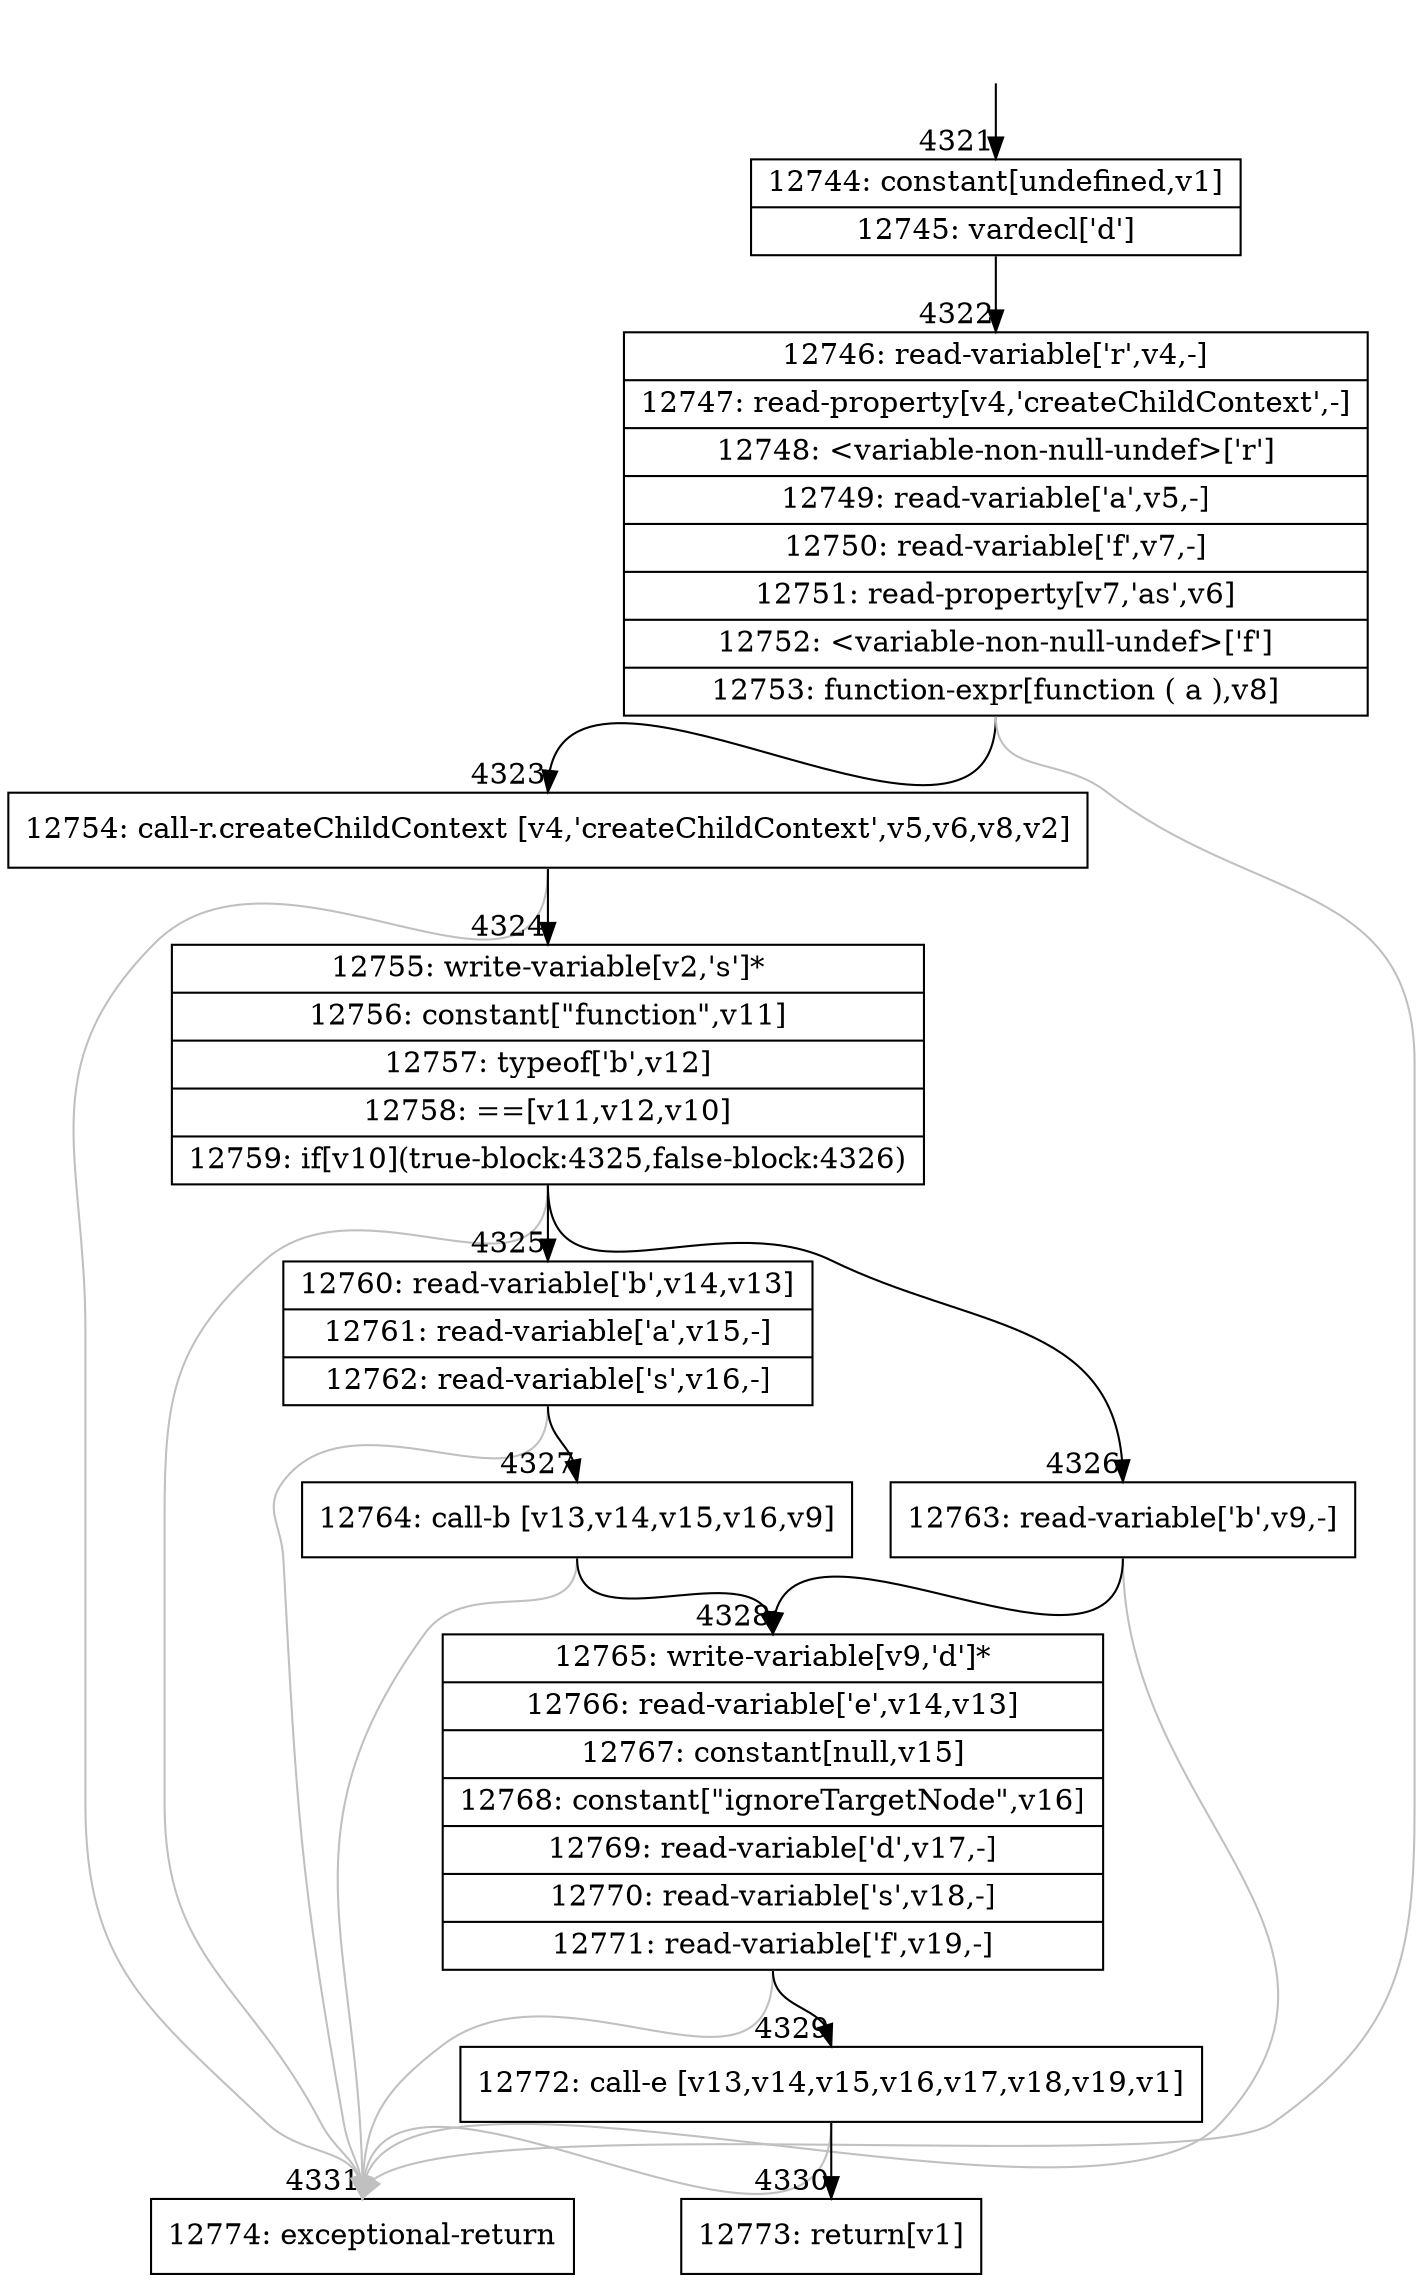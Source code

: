 digraph {
rankdir="TD"
BB_entry357[shape=none,label=""];
BB_entry357 -> BB4321 [tailport=s, headport=n, headlabel="    4321"]
BB4321 [shape=record label="{12744: constant[undefined,v1]|12745: vardecl['d']}" ] 
BB4321 -> BB4322 [tailport=s, headport=n, headlabel="      4322"]
BB4322 [shape=record label="{12746: read-variable['r',v4,-]|12747: read-property[v4,'createChildContext',-]|12748: \<variable-non-null-undef\>['r']|12749: read-variable['a',v5,-]|12750: read-variable['f',v7,-]|12751: read-property[v7,'as',v6]|12752: \<variable-non-null-undef\>['f']|12753: function-expr[function ( a ),v8]}" ] 
BB4322 -> BB4323 [tailport=s, headport=n, headlabel="      4323"]
BB4322 -> BB4331 [tailport=s, headport=n, color=gray, headlabel="      4331"]
BB4323 [shape=record label="{12754: call-r.createChildContext [v4,'createChildContext',v5,v6,v8,v2]}" ] 
BB4323 -> BB4324 [tailport=s, headport=n, headlabel="      4324"]
BB4323 -> BB4331 [tailport=s, headport=n, color=gray]
BB4324 [shape=record label="{12755: write-variable[v2,'s']*|12756: constant[\"function\",v11]|12757: typeof['b',v12]|12758: ==[v11,v12,v10]|12759: if[v10](true-block:4325,false-block:4326)}" ] 
BB4324 -> BB4325 [tailport=s, headport=n, headlabel="      4325"]
BB4324 -> BB4326 [tailport=s, headport=n, headlabel="      4326"]
BB4324 -> BB4331 [tailport=s, headport=n, color=gray]
BB4325 [shape=record label="{12760: read-variable['b',v14,v13]|12761: read-variable['a',v15,-]|12762: read-variable['s',v16,-]}" ] 
BB4325 -> BB4327 [tailport=s, headport=n, headlabel="      4327"]
BB4325 -> BB4331 [tailport=s, headport=n, color=gray]
BB4326 [shape=record label="{12763: read-variable['b',v9,-]}" ] 
BB4326 -> BB4328 [tailport=s, headport=n, headlabel="      4328"]
BB4326 -> BB4331 [tailport=s, headport=n, color=gray]
BB4327 [shape=record label="{12764: call-b [v13,v14,v15,v16,v9]}" ] 
BB4327 -> BB4328 [tailport=s, headport=n]
BB4327 -> BB4331 [tailport=s, headport=n, color=gray]
BB4328 [shape=record label="{12765: write-variable[v9,'d']*|12766: read-variable['e',v14,v13]|12767: constant[null,v15]|12768: constant[\"ignoreTargetNode\",v16]|12769: read-variable['d',v17,-]|12770: read-variable['s',v18,-]|12771: read-variable['f',v19,-]}" ] 
BB4328 -> BB4329 [tailport=s, headport=n, headlabel="      4329"]
BB4328 -> BB4331 [tailport=s, headport=n, color=gray]
BB4329 [shape=record label="{12772: call-e [v13,v14,v15,v16,v17,v18,v19,v1]}" ] 
BB4329 -> BB4330 [tailport=s, headport=n, headlabel="      4330"]
BB4329 -> BB4331 [tailport=s, headport=n, color=gray]
BB4330 [shape=record label="{12773: return[v1]}" ] 
BB4331 [shape=record label="{12774: exceptional-return}" ] 
}
